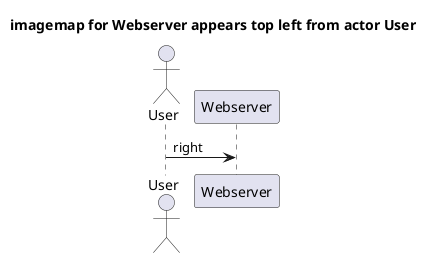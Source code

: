 {
  "sha1": "57zw9sk6bszotpg4midh2orh9zsocmq",
  "insertion": {
    "when": "2024-05-30T20:48:20.678Z",
    "user": "plantuml@gmail.com"
  }
}
@startuml
 title imagemap for Webserver appears top left from actor User
 actor User as u [[/wiki/index.php/User]]
 participant Webserver as w [["/wiki index.php Webserver"]]
 'url of u is [[/wiki/index.php/User]]
 'url of w is [[/wiki/index.php/Webserver]]


 u -> w: right
@enduml
